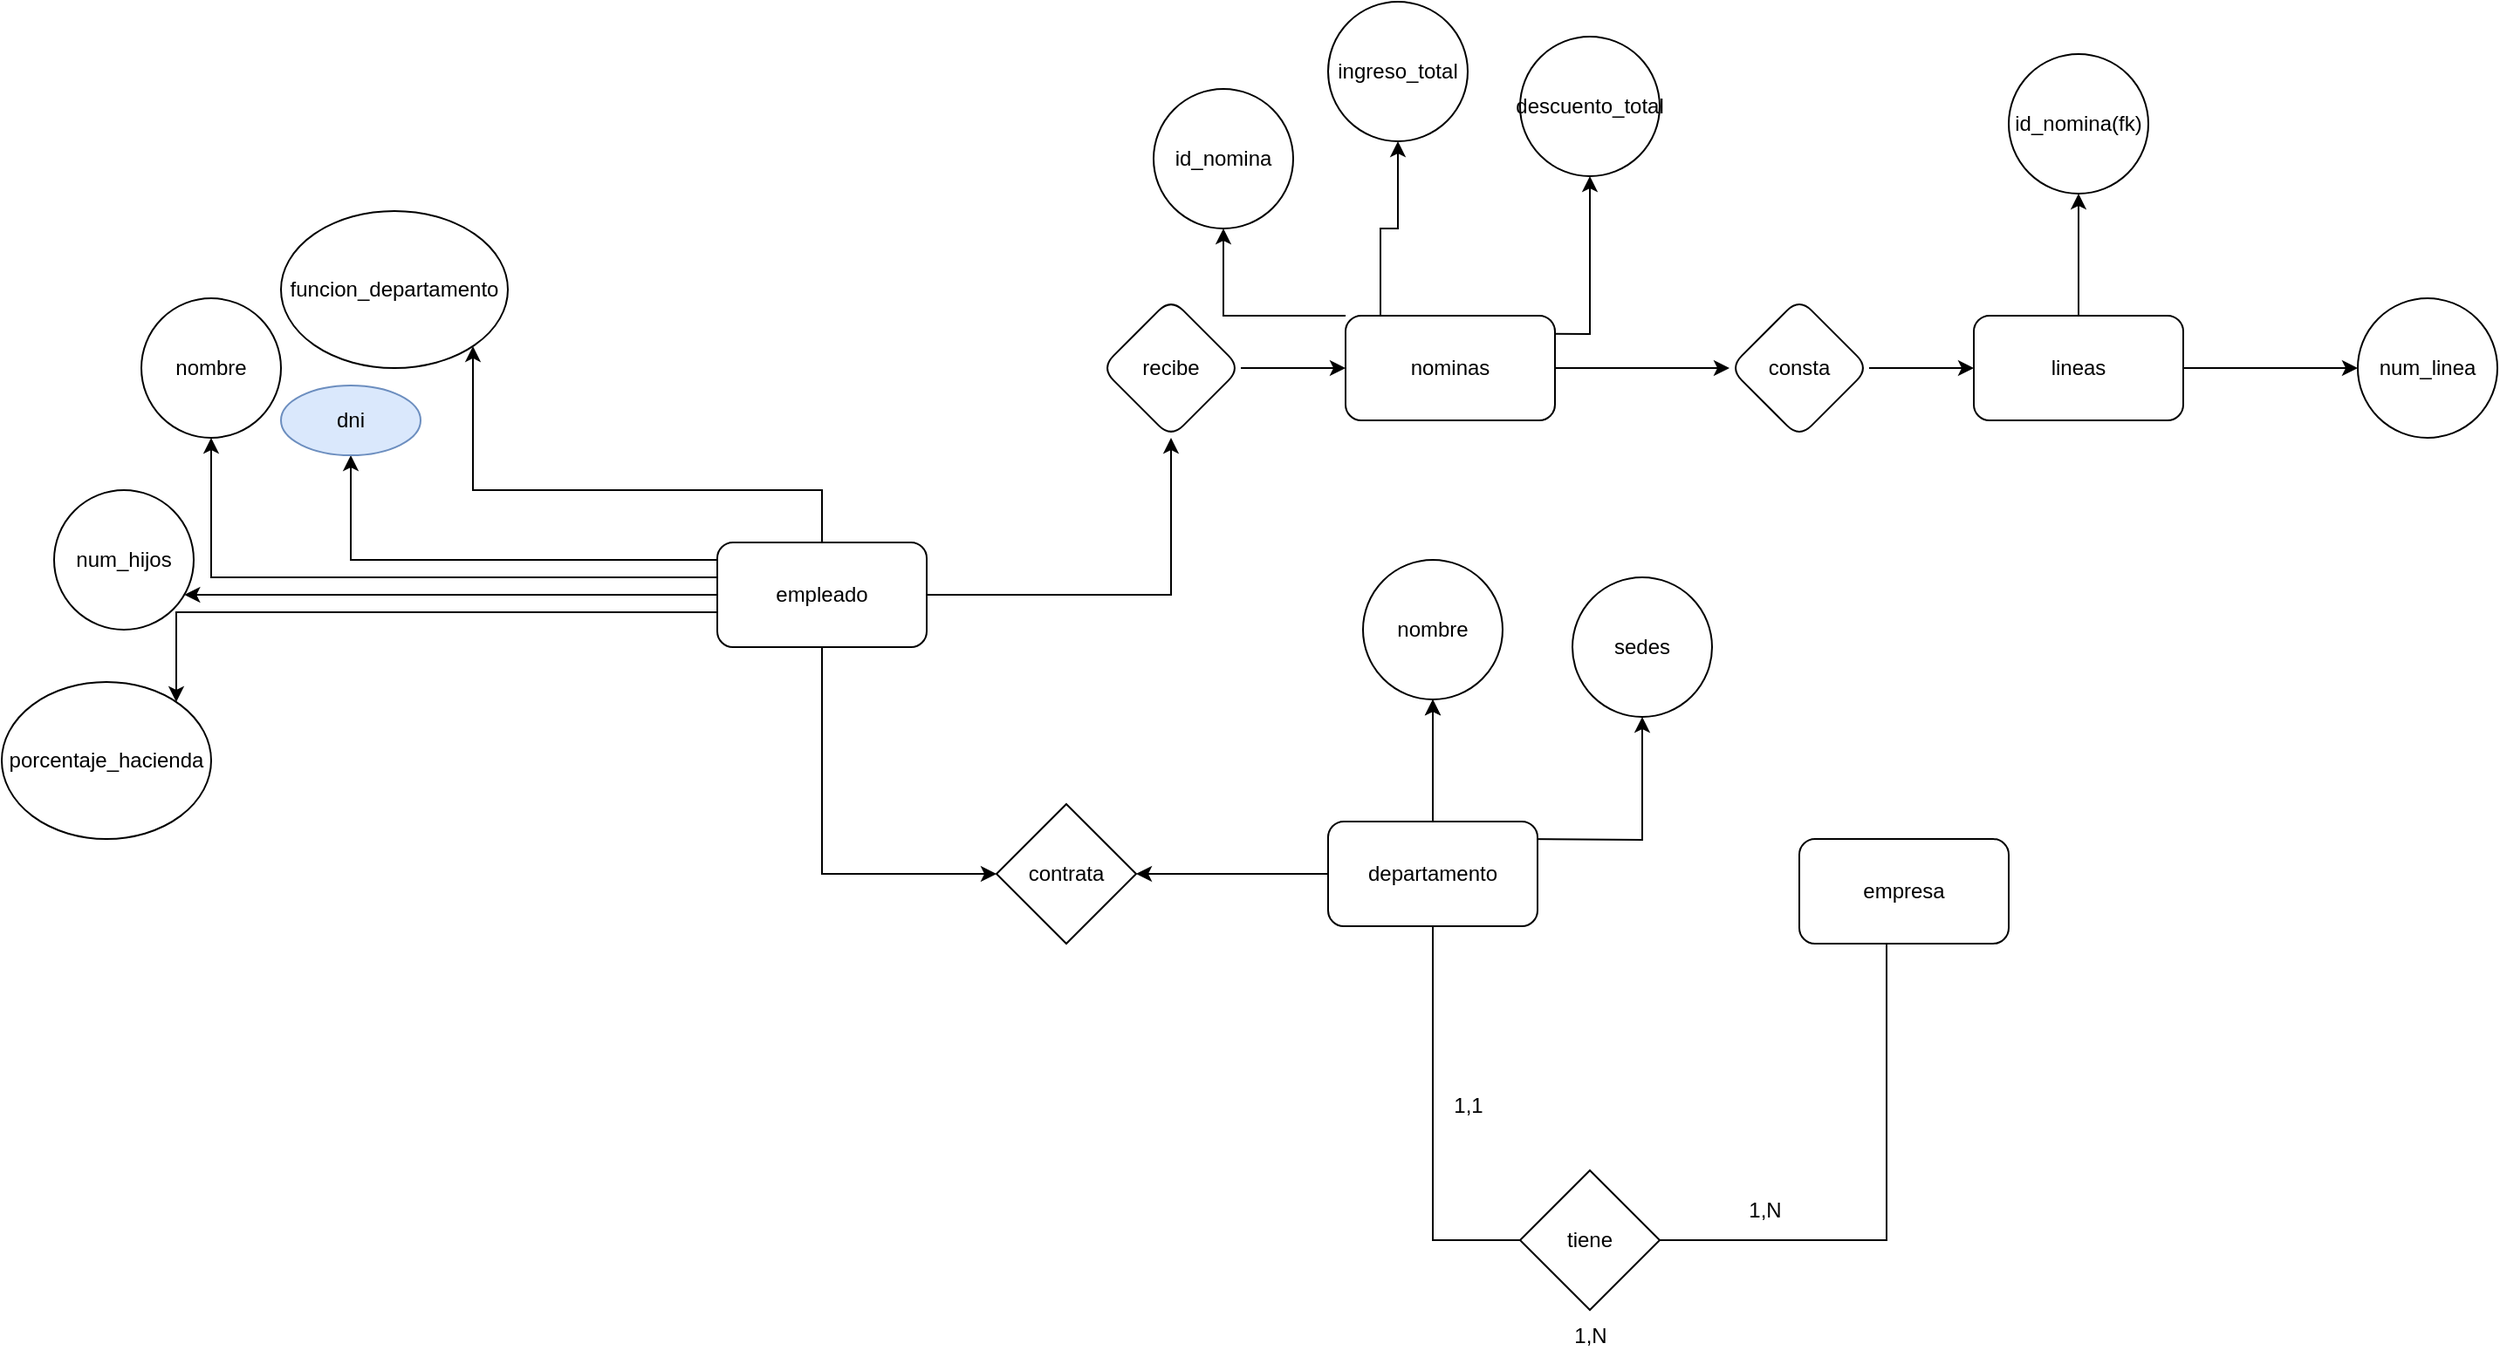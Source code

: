 <mxfile version="21.3.8" type="github" pages="2">
  <diagram name="Page-1" id="5yKnBs_UWPr3UIrcpY0c">
    <mxGraphModel dx="1506" dy="702" grid="1" gridSize="10" guides="1" tooltips="1" connect="1" arrows="1" fold="1" page="1" pageScale="1" pageWidth="850" pageHeight="1100" math="0" shadow="0">
      <root>
        <mxCell id="0" />
        <mxCell id="1" parent="0" />
        <mxCell id="ibODm66RZq7T-A_ePRjN-16" style="edgeStyle=orthogonalEdgeStyle;rounded=0;orthogonalLoop=1;jettySize=auto;html=1;entryX=0;entryY=0.5;entryDx=0;entryDy=0;" edge="1" parent="1" source="ibODm66RZq7T-A_ePRjN-4" target="ibODm66RZq7T-A_ePRjN-14">
          <mxGeometry relative="1" as="geometry">
            <Array as="points">
              <mxPoint x="440" y="500" />
            </Array>
          </mxGeometry>
        </mxCell>
        <mxCell id="ibODm66RZq7T-A_ePRjN-18" value="" style="edgeStyle=orthogonalEdgeStyle;rounded=0;orthogonalLoop=1;jettySize=auto;html=1;" edge="1" parent="1" source="ibODm66RZq7T-A_ePRjN-4" target="ibODm66RZq7T-A_ePRjN-17">
          <mxGeometry relative="1" as="geometry" />
        </mxCell>
        <mxCell id="ibODm66RZq7T-A_ePRjN-22" value="" style="edgeStyle=orthogonalEdgeStyle;rounded=0;orthogonalLoop=1;jettySize=auto;html=1;" edge="1" parent="1" source="ibODm66RZq7T-A_ePRjN-4" target="ibODm66RZq7T-A_ePRjN-21">
          <mxGeometry relative="1" as="geometry">
            <Array as="points">
              <mxPoint x="170" y="320" />
            </Array>
          </mxGeometry>
        </mxCell>
        <mxCell id="ibODm66RZq7T-A_ePRjN-24" value="" style="edgeStyle=orthogonalEdgeStyle;rounded=0;orthogonalLoop=1;jettySize=auto;html=1;" edge="1" parent="1" source="ibODm66RZq7T-A_ePRjN-4" target="ibODm66RZq7T-A_ePRjN-23">
          <mxGeometry relative="1" as="geometry">
            <Array as="points">
              <mxPoint x="90" y="330" />
            </Array>
          </mxGeometry>
        </mxCell>
        <mxCell id="ibODm66RZq7T-A_ePRjN-26" value="" style="edgeStyle=orthogonalEdgeStyle;rounded=0;orthogonalLoop=1;jettySize=auto;html=1;" edge="1" parent="1" source="ibODm66RZq7T-A_ePRjN-4" target="ibODm66RZq7T-A_ePRjN-25">
          <mxGeometry relative="1" as="geometry">
            <Array as="points">
              <mxPoint x="230" y="340" />
              <mxPoint x="230" y="340" />
            </Array>
          </mxGeometry>
        </mxCell>
        <mxCell id="ibODm66RZq7T-A_ePRjN-28" value="" style="edgeStyle=orthogonalEdgeStyle;rounded=0;orthogonalLoop=1;jettySize=auto;html=1;" edge="1" parent="1" source="ibODm66RZq7T-A_ePRjN-4" target="ibODm66RZq7T-A_ePRjN-27">
          <mxGeometry relative="1" as="geometry">
            <Array as="points">
              <mxPoint x="70" y="350" />
              <mxPoint x="70" y="420" />
            </Array>
          </mxGeometry>
        </mxCell>
        <mxCell id="ibODm66RZq7T-A_ePRjN-30" value="" style="edgeStyle=orthogonalEdgeStyle;rounded=0;orthogonalLoop=1;jettySize=auto;html=1;" edge="1" parent="1" source="ibODm66RZq7T-A_ePRjN-4" target="ibODm66RZq7T-A_ePRjN-29">
          <mxGeometry relative="1" as="geometry">
            <Array as="points">
              <mxPoint x="440" y="280" />
              <mxPoint x="240" y="280" />
            </Array>
          </mxGeometry>
        </mxCell>
        <mxCell id="ibODm66RZq7T-A_ePRjN-4" value="empleado" style="rounded=1;whiteSpace=wrap;html=1;" vertex="1" parent="1">
          <mxGeometry x="380" y="310" width="120" height="60" as="geometry" />
        </mxCell>
        <mxCell id="ibODm66RZq7T-A_ePRjN-7" style="edgeStyle=orthogonalEdgeStyle;rounded=0;orthogonalLoop=1;jettySize=auto;html=1;entryX=1;entryY=0.5;entryDx=0;entryDy=0;endArrow=none;endFill=0;" edge="1" parent="1" source="ibODm66RZq7T-A_ePRjN-5" target="ibODm66RZq7T-A_ePRjN-6">
          <mxGeometry relative="1" as="geometry">
            <Array as="points">
              <mxPoint x="1050" y="710" />
            </Array>
          </mxGeometry>
        </mxCell>
        <mxCell id="ibODm66RZq7T-A_ePRjN-5" value="empresa" style="rounded=1;whiteSpace=wrap;html=1;" vertex="1" parent="1">
          <mxGeometry x="1000" y="480" width="120" height="60" as="geometry" />
        </mxCell>
        <mxCell id="ibODm66RZq7T-A_ePRjN-9" style="edgeStyle=orthogonalEdgeStyle;rounded=0;orthogonalLoop=1;jettySize=auto;html=1;endArrow=none;endFill=0;" edge="1" parent="1" source="ibODm66RZq7T-A_ePRjN-6" target="ibODm66RZq7T-A_ePRjN-8">
          <mxGeometry relative="1" as="geometry">
            <Array as="points">
              <mxPoint x="790" y="710" />
            </Array>
          </mxGeometry>
        </mxCell>
        <mxCell id="ibODm66RZq7T-A_ePRjN-6" value="tiene" style="rhombus;whiteSpace=wrap;html=1;" vertex="1" parent="1">
          <mxGeometry x="840" y="670" width="80" height="80" as="geometry" />
        </mxCell>
        <mxCell id="ibODm66RZq7T-A_ePRjN-15" style="edgeStyle=orthogonalEdgeStyle;rounded=0;orthogonalLoop=1;jettySize=auto;html=1;" edge="1" parent="1" source="ibODm66RZq7T-A_ePRjN-8" target="ibODm66RZq7T-A_ePRjN-14">
          <mxGeometry relative="1" as="geometry" />
        </mxCell>
        <mxCell id="ibODm66RZq7T-A_ePRjN-32" value="" style="edgeStyle=orthogonalEdgeStyle;rounded=0;orthogonalLoop=1;jettySize=auto;html=1;" edge="1" parent="1" source="ibODm66RZq7T-A_ePRjN-8" target="ibODm66RZq7T-A_ePRjN-31">
          <mxGeometry relative="1" as="geometry" />
        </mxCell>
        <mxCell id="ibODm66RZq7T-A_ePRjN-33" value="" style="edgeStyle=orthogonalEdgeStyle;rounded=0;orthogonalLoop=1;jettySize=auto;html=1;" edge="1" parent="1" source="ibODm66RZq7T-A_ePRjN-8" target="ibODm66RZq7T-A_ePRjN-31">
          <mxGeometry relative="1" as="geometry" />
        </mxCell>
        <mxCell id="ibODm66RZq7T-A_ePRjN-35" value="" style="edgeStyle=orthogonalEdgeStyle;rounded=0;orthogonalLoop=1;jettySize=auto;html=1;" edge="1" parent="1" target="ibODm66RZq7T-A_ePRjN-34">
          <mxGeometry relative="1" as="geometry">
            <mxPoint x="840" y="480" as="sourcePoint" />
          </mxGeometry>
        </mxCell>
        <mxCell id="ibODm66RZq7T-A_ePRjN-8" value="departamento" style="rounded=1;whiteSpace=wrap;html=1;" vertex="1" parent="1">
          <mxGeometry x="730" y="470" width="120" height="60" as="geometry" />
        </mxCell>
        <mxCell id="ibODm66RZq7T-A_ePRjN-10" value="1,1" style="text;html=1;align=center;verticalAlign=middle;resizable=0;points=[];autosize=1;strokeColor=none;fillColor=none;" vertex="1" parent="1">
          <mxGeometry x="790" y="618" width="40" height="30" as="geometry" />
        </mxCell>
        <mxCell id="ibODm66RZq7T-A_ePRjN-11" value="1,N" style="text;html=1;align=center;verticalAlign=middle;resizable=0;points=[];autosize=1;strokeColor=none;fillColor=none;" vertex="1" parent="1">
          <mxGeometry x="960" y="678" width="40" height="30" as="geometry" />
        </mxCell>
        <mxCell id="ibODm66RZq7T-A_ePRjN-12" value="1,N" style="text;html=1;align=center;verticalAlign=middle;resizable=0;points=[];autosize=1;strokeColor=none;fillColor=none;" vertex="1" parent="1">
          <mxGeometry x="860" y="750" width="40" height="30" as="geometry" />
        </mxCell>
        <mxCell id="ibODm66RZq7T-A_ePRjN-14" value="contrata" style="rhombus;whiteSpace=wrap;html=1;" vertex="1" parent="1">
          <mxGeometry x="540" y="460" width="80" height="80" as="geometry" />
        </mxCell>
        <mxCell id="ibODm66RZq7T-A_ePRjN-20" value="" style="edgeStyle=orthogonalEdgeStyle;rounded=0;orthogonalLoop=1;jettySize=auto;html=1;" edge="1" parent="1" source="ibODm66RZq7T-A_ePRjN-17" target="ibODm66RZq7T-A_ePRjN-19">
          <mxGeometry relative="1" as="geometry" />
        </mxCell>
        <mxCell id="ibODm66RZq7T-A_ePRjN-17" value="recibe" style="rhombus;whiteSpace=wrap;html=1;rounded=1;" vertex="1" parent="1">
          <mxGeometry x="600" y="170" width="80" height="80" as="geometry" />
        </mxCell>
        <mxCell id="ibODm66RZq7T-A_ePRjN-38" value="" style="edgeStyle=orthogonalEdgeStyle;rounded=0;orthogonalLoop=1;jettySize=auto;html=1;" edge="1" parent="1" source="ibODm66RZq7T-A_ePRjN-19" target="ibODm66RZq7T-A_ePRjN-37">
          <mxGeometry relative="1" as="geometry">
            <Array as="points">
              <mxPoint x="760" y="130" />
              <mxPoint x="770" y="130" />
            </Array>
          </mxGeometry>
        </mxCell>
        <mxCell id="ibODm66RZq7T-A_ePRjN-42" value="" style="edgeStyle=orthogonalEdgeStyle;rounded=0;orthogonalLoop=1;jettySize=auto;html=1;" edge="1" parent="1" target="ibODm66RZq7T-A_ePRjN-41">
          <mxGeometry relative="1" as="geometry">
            <mxPoint x="800" y="190" as="sourcePoint" />
          </mxGeometry>
        </mxCell>
        <mxCell id="ibODm66RZq7T-A_ePRjN-44" value="" style="edgeStyle=orthogonalEdgeStyle;rounded=0;orthogonalLoop=1;jettySize=auto;html=1;" edge="1" parent="1" source="ibODm66RZq7T-A_ePRjN-19" target="ibODm66RZq7T-A_ePRjN-43">
          <mxGeometry relative="1" as="geometry" />
        </mxCell>
        <mxCell id="ibODm66RZq7T-A_ePRjN-53" value="" style="edgeStyle=orthogonalEdgeStyle;rounded=0;orthogonalLoop=1;jettySize=auto;html=1;" edge="1" parent="1" source="ibODm66RZq7T-A_ePRjN-19" target="ibODm66RZq7T-A_ePRjN-52">
          <mxGeometry relative="1" as="geometry">
            <Array as="points">
              <mxPoint x="670" y="180" />
            </Array>
          </mxGeometry>
        </mxCell>
        <mxCell id="ibODm66RZq7T-A_ePRjN-19" value="nominas" style="whiteSpace=wrap;html=1;rounded=1;" vertex="1" parent="1">
          <mxGeometry x="740" y="180" width="120" height="60" as="geometry" />
        </mxCell>
        <mxCell id="ibODm66RZq7T-A_ePRjN-21" value="dni" style="ellipse;whiteSpace=wrap;html=1;rounded=1;fillColor=#dae8fc;strokeColor=#6c8ebf;" vertex="1" parent="1">
          <mxGeometry x="130" y="220" width="80" height="40" as="geometry" />
        </mxCell>
        <mxCell id="ibODm66RZq7T-A_ePRjN-23" value="nombre" style="ellipse;whiteSpace=wrap;html=1;rounded=1;" vertex="1" parent="1">
          <mxGeometry x="50" y="170" width="80" height="80" as="geometry" />
        </mxCell>
        <mxCell id="ibODm66RZq7T-A_ePRjN-25" value="num_hijos" style="ellipse;whiteSpace=wrap;html=1;rounded=1;" vertex="1" parent="1">
          <mxGeometry y="280" width="80" height="80" as="geometry" />
        </mxCell>
        <mxCell id="ibODm66RZq7T-A_ePRjN-27" value="porcentaje_hacienda" style="ellipse;whiteSpace=wrap;html=1;rounded=1;" vertex="1" parent="1">
          <mxGeometry x="-30" y="390" width="120" height="90" as="geometry" />
        </mxCell>
        <mxCell id="ibODm66RZq7T-A_ePRjN-29" value="funcion_departamento" style="ellipse;whiteSpace=wrap;html=1;rounded=1;" vertex="1" parent="1">
          <mxGeometry x="130" y="120" width="130" height="90" as="geometry" />
        </mxCell>
        <mxCell id="ibODm66RZq7T-A_ePRjN-31" value="nombre" style="ellipse;whiteSpace=wrap;html=1;rounded=1;" vertex="1" parent="1">
          <mxGeometry x="750" y="320" width="80" height="80" as="geometry" />
        </mxCell>
        <mxCell id="ibODm66RZq7T-A_ePRjN-34" value="sedes" style="ellipse;whiteSpace=wrap;html=1;rounded=1;" vertex="1" parent="1">
          <mxGeometry x="870" y="330" width="80" height="80" as="geometry" />
        </mxCell>
        <mxCell id="ibODm66RZq7T-A_ePRjN-37" value="ingreso_total" style="ellipse;whiteSpace=wrap;html=1;rounded=1;" vertex="1" parent="1">
          <mxGeometry x="730" width="80" height="80" as="geometry" />
        </mxCell>
        <mxCell id="ibODm66RZq7T-A_ePRjN-41" value="descuento_total" style="ellipse;whiteSpace=wrap;html=1;rounded=1;" vertex="1" parent="1">
          <mxGeometry x="840" y="20" width="80" height="80" as="geometry" />
        </mxCell>
        <mxCell id="ibODm66RZq7T-A_ePRjN-48" value="" style="edgeStyle=orthogonalEdgeStyle;rounded=0;orthogonalLoop=1;jettySize=auto;html=1;" edge="1" parent="1" source="ibODm66RZq7T-A_ePRjN-43" target="ibODm66RZq7T-A_ePRjN-47">
          <mxGeometry relative="1" as="geometry" />
        </mxCell>
        <mxCell id="ibODm66RZq7T-A_ePRjN-43" value="consta" style="rhombus;whiteSpace=wrap;html=1;rounded=1;" vertex="1" parent="1">
          <mxGeometry x="960" y="170" width="80" height="80" as="geometry" />
        </mxCell>
        <mxCell id="ibODm66RZq7T-A_ePRjN-50" value="" style="edgeStyle=orthogonalEdgeStyle;rounded=0;orthogonalLoop=1;jettySize=auto;html=1;" edge="1" parent="1" source="ibODm66RZq7T-A_ePRjN-47" target="ibODm66RZq7T-A_ePRjN-49">
          <mxGeometry relative="1" as="geometry" />
        </mxCell>
        <mxCell id="ibODm66RZq7T-A_ePRjN-55" value="" style="edgeStyle=orthogonalEdgeStyle;rounded=0;orthogonalLoop=1;jettySize=auto;html=1;" edge="1" parent="1" source="ibODm66RZq7T-A_ePRjN-47" target="ibODm66RZq7T-A_ePRjN-54">
          <mxGeometry relative="1" as="geometry" />
        </mxCell>
        <mxCell id="ibODm66RZq7T-A_ePRjN-47" value="lineas" style="whiteSpace=wrap;html=1;rounded=1;" vertex="1" parent="1">
          <mxGeometry x="1100" y="180" width="120" height="60" as="geometry" />
        </mxCell>
        <mxCell id="ibODm66RZq7T-A_ePRjN-49" value="id_nomina(fk)" style="ellipse;whiteSpace=wrap;html=1;rounded=1;" vertex="1" parent="1">
          <mxGeometry x="1120" y="30" width="80" height="80" as="geometry" />
        </mxCell>
        <mxCell id="ibODm66RZq7T-A_ePRjN-52" value="id_nomina" style="ellipse;whiteSpace=wrap;html=1;rounded=1;" vertex="1" parent="1">
          <mxGeometry x="630" y="50" width="80" height="80" as="geometry" />
        </mxCell>
        <mxCell id="ibODm66RZq7T-A_ePRjN-54" value="num_linea" style="ellipse;whiteSpace=wrap;html=1;rounded=1;" vertex="1" parent="1">
          <mxGeometry x="1320" y="170" width="80" height="80" as="geometry" />
        </mxCell>
      </root>
    </mxGraphModel>
  </diagram>
  <diagram id="l20FpIXa7iuEj96FeAmq" name="Page-2">
    <mxGraphModel dx="2430" dy="1802" grid="1" gridSize="10" guides="1" tooltips="1" connect="1" arrows="1" fold="1" page="1" pageScale="1" pageWidth="850" pageHeight="1100" math="0" shadow="0">
      <root>
        <mxCell id="0" />
        <mxCell id="1" parent="0" />
        <mxCell id="pWhjB_aO-IuiArKzsHEo-4" value="" style="edgeStyle=orthogonalEdgeStyle;rounded=0;orthogonalLoop=1;jettySize=auto;html=1;endArrow=none;endFill=0;startArrow=classic;startFill=1;" edge="1" parent="1" source="pWhjB_aO-IuiArKzsHEo-2" target="pWhjB_aO-IuiArKzsHEo-3">
          <mxGeometry relative="1" as="geometry" />
        </mxCell>
        <mxCell id="pWhjB_aO-IuiArKzsHEo-8" value="" style="edgeStyle=orthogonalEdgeStyle;rounded=0;orthogonalLoop=1;jettySize=auto;html=1;" edge="1" parent="1" source="pWhjB_aO-IuiArKzsHEo-2" target="pWhjB_aO-IuiArKzsHEo-7">
          <mxGeometry relative="1" as="geometry" />
        </mxCell>
        <mxCell id="pWhjB_aO-IuiArKzsHEo-24" value="" style="edgeStyle=orthogonalEdgeStyle;rounded=0;orthogonalLoop=1;jettySize=auto;html=1;" edge="1" parent="1" source="pWhjB_aO-IuiArKzsHEo-2" target="pWhjB_aO-IuiArKzsHEo-23">
          <mxGeometry relative="1" as="geometry">
            <Array as="points">
              <mxPoint x="270" y="730" />
            </Array>
          </mxGeometry>
        </mxCell>
        <mxCell id="pWhjB_aO-IuiArKzsHEo-26" value="" style="edgeStyle=orthogonalEdgeStyle;rounded=0;orthogonalLoop=1;jettySize=auto;html=1;" edge="1" parent="1" source="pWhjB_aO-IuiArKzsHEo-2" target="pWhjB_aO-IuiArKzsHEo-25">
          <mxGeometry relative="1" as="geometry">
            <Array as="points">
              <mxPoint x="280" y="490" />
              <mxPoint x="280" y="490" />
            </Array>
          </mxGeometry>
        </mxCell>
        <mxCell id="pWhjB_aO-IuiArKzsHEo-52" value="" style="edgeStyle=orthogonalEdgeStyle;rounded=0;orthogonalLoop=1;jettySize=auto;html=1;" edge="1" parent="1" source="pWhjB_aO-IuiArKzsHEo-2" target="pWhjB_aO-IuiArKzsHEo-51">
          <mxGeometry relative="1" as="geometry">
            <Array as="points">
              <mxPoint x="290" y="520" />
              <mxPoint x="290" y="520" />
            </Array>
          </mxGeometry>
        </mxCell>
        <mxCell id="pWhjB_aO-IuiArKzsHEo-54" value="" style="edgeStyle=orthogonalEdgeStyle;rounded=0;orthogonalLoop=1;jettySize=auto;html=1;" edge="1" parent="1" source="pWhjB_aO-IuiArKzsHEo-2" target="pWhjB_aO-IuiArKzsHEo-53">
          <mxGeometry relative="1" as="geometry">
            <Array as="points">
              <mxPoint x="300" y="840" />
              <mxPoint x="300" y="840" />
            </Array>
          </mxGeometry>
        </mxCell>
        <mxCell id="pWhjB_aO-IuiArKzsHEo-56" value="" style="edgeStyle=orthogonalEdgeStyle;rounded=0;orthogonalLoop=1;jettySize=auto;html=1;" edge="1" parent="1" source="pWhjB_aO-IuiArKzsHEo-2" target="pWhjB_aO-IuiArKzsHEo-55">
          <mxGeometry relative="1" as="geometry">
            <Array as="points">
              <mxPoint x="310" y="1040" />
              <mxPoint x="100" y="1040" />
            </Array>
          </mxGeometry>
        </mxCell>
        <mxCell id="pWhjB_aO-IuiArKzsHEo-60" value="" style="edgeStyle=orthogonalEdgeStyle;rounded=0;orthogonalLoop=1;jettySize=auto;html=1;" edge="1" parent="1" source="pWhjB_aO-IuiArKzsHEo-2" target="pWhjB_aO-IuiArKzsHEo-59">
          <mxGeometry relative="1" as="geometry" />
        </mxCell>
        <mxCell id="pWhjB_aO-IuiArKzsHEo-2" value="Empleado" style="rounded=1;whiteSpace=wrap;html=1;" vertex="1" parent="1">
          <mxGeometry x="260" y="330" width="120" height="60" as="geometry" />
        </mxCell>
        <mxCell id="pWhjB_aO-IuiArKzsHEo-6" value="" style="edgeStyle=orthogonalEdgeStyle;rounded=0;orthogonalLoop=1;jettySize=auto;html=1;" edge="1" parent="1" source="pWhjB_aO-IuiArKzsHEo-3" target="pWhjB_aO-IuiArKzsHEo-5">
          <mxGeometry relative="1" as="geometry" />
        </mxCell>
        <mxCell id="pWhjB_aO-IuiArKzsHEo-3" value="contrata" style="rhombus;whiteSpace=wrap;html=1;rounded=1;" vertex="1" parent="1">
          <mxGeometry x="80" y="320" width="80" height="80" as="geometry" />
        </mxCell>
        <mxCell id="pWhjB_aO-IuiArKzsHEo-70" value="" style="edgeStyle=orthogonalEdgeStyle;rounded=0;orthogonalLoop=1;jettySize=auto;html=1;" edge="1" parent="1" source="pWhjB_aO-IuiArKzsHEo-5" target="pWhjB_aO-IuiArKzsHEo-69">
          <mxGeometry relative="1" as="geometry">
            <Array as="points">
              <mxPoint x="10" y="180" />
              <mxPoint x="10" y="180" />
            </Array>
          </mxGeometry>
        </mxCell>
        <mxCell id="pWhjB_aO-IuiArKzsHEo-5" value="departamento" style="whiteSpace=wrap;html=1;rounded=1;" vertex="1" parent="1">
          <mxGeometry x="60" y="170" width="120" height="60" as="geometry" />
        </mxCell>
        <mxCell id="pWhjB_aO-IuiArKzsHEo-10" value="" style="edgeStyle=orthogonalEdgeStyle;rounded=0;orthogonalLoop=1;jettySize=auto;html=1;" edge="1" parent="1" source="pWhjB_aO-IuiArKzsHEo-7" target="pWhjB_aO-IuiArKzsHEo-9">
          <mxGeometry relative="1" as="geometry" />
        </mxCell>
        <mxCell id="pWhjB_aO-IuiArKzsHEo-7" value="reciben" style="rhombus;whiteSpace=wrap;html=1;rounded=1;" vertex="1" parent="1">
          <mxGeometry x="480" y="320" width="80" height="80" as="geometry" />
        </mxCell>
        <mxCell id="pWhjB_aO-IuiArKzsHEo-12" value="" style="edgeStyle=orthogonalEdgeStyle;rounded=0;orthogonalLoop=1;jettySize=auto;html=1;" edge="1" parent="1" source="pWhjB_aO-IuiArKzsHEo-9" target="pWhjB_aO-IuiArKzsHEo-11">
          <mxGeometry relative="1" as="geometry" />
        </mxCell>
        <mxCell id="pWhjB_aO-IuiArKzsHEo-33" value="" style="edgeStyle=orthogonalEdgeStyle;rounded=0;orthogonalLoop=1;jettySize=auto;html=1;" edge="1" parent="1" source="pWhjB_aO-IuiArKzsHEo-9" target="pWhjB_aO-IuiArKzsHEo-32">
          <mxGeometry relative="1" as="geometry">
            <Array as="points">
              <mxPoint x="1005" y="180" />
            </Array>
          </mxGeometry>
        </mxCell>
        <mxCell id="pWhjB_aO-IuiArKzsHEo-35" value="" style="edgeStyle=orthogonalEdgeStyle;rounded=0;orthogonalLoop=1;jettySize=auto;html=1;" edge="1" parent="1" source="pWhjB_aO-IuiArKzsHEo-9" target="pWhjB_aO-IuiArKzsHEo-34">
          <mxGeometry relative="1" as="geometry">
            <Array as="points">
              <mxPoint x="815" y="190" />
              <mxPoint x="815" y="185" />
            </Array>
          </mxGeometry>
        </mxCell>
        <mxCell id="pWhjB_aO-IuiArKzsHEo-37" value="" style="edgeStyle=orthogonalEdgeStyle;rounded=0;orthogonalLoop=1;jettySize=auto;html=1;" edge="1" parent="1" source="pWhjB_aO-IuiArKzsHEo-9" target="pWhjB_aO-IuiArKzsHEo-36">
          <mxGeometry relative="1" as="geometry">
            <Array as="points">
              <mxPoint x="920" y="200" />
              <mxPoint x="920" y="190" />
              <mxPoint x="1375" y="190" />
            </Array>
          </mxGeometry>
        </mxCell>
        <mxCell id="pWhjB_aO-IuiArKzsHEo-39" value="" style="edgeStyle=orthogonalEdgeStyle;rounded=0;orthogonalLoop=1;jettySize=auto;html=1;" edge="1" parent="1" source="pWhjB_aO-IuiArKzsHEo-9" target="pWhjB_aO-IuiArKzsHEo-38">
          <mxGeometry relative="1" as="geometry">
            <Array as="points">
              <mxPoint x="1130" y="210" />
              <mxPoint x="1130" y="200" />
            </Array>
          </mxGeometry>
        </mxCell>
        <mxCell id="pWhjB_aO-IuiArKzsHEo-42" value="" style="edgeStyle=orthogonalEdgeStyle;rounded=0;orthogonalLoop=1;jettySize=auto;html=1;" edge="1" parent="1" source="pWhjB_aO-IuiArKzsHEo-9" target="pWhjB_aO-IuiArKzsHEo-41">
          <mxGeometry relative="1" as="geometry">
            <Array as="points">
              <mxPoint x="1350" y="220" />
              <mxPoint x="1350" y="250" />
            </Array>
          </mxGeometry>
        </mxCell>
        <mxCell id="pWhjB_aO-IuiArKzsHEo-44" value="" style="edgeStyle=orthogonalEdgeStyle;rounded=0;orthogonalLoop=1;jettySize=auto;html=1;" edge="1" parent="1" source="pWhjB_aO-IuiArKzsHEo-9" target="pWhjB_aO-IuiArKzsHEo-43">
          <mxGeometry relative="1" as="geometry">
            <Array as="points">
              <mxPoint x="580" y="240" />
              <mxPoint x="990" y="240" />
            </Array>
          </mxGeometry>
        </mxCell>
        <mxCell id="pWhjB_aO-IuiArKzsHEo-9" value="nominas" style="whiteSpace=wrap;html=1;rounded=1;" vertex="1" parent="1">
          <mxGeometry x="460" y="170" width="120" height="60" as="geometry" />
        </mxCell>
        <mxCell id="pWhjB_aO-IuiArKzsHEo-14" value="" style="edgeStyle=orthogonalEdgeStyle;rounded=0;orthogonalLoop=1;jettySize=auto;html=1;" edge="1" parent="1" source="pWhjB_aO-IuiArKzsHEo-11" target="pWhjB_aO-IuiArKzsHEo-13">
          <mxGeometry relative="1" as="geometry" />
        </mxCell>
        <mxCell id="pWhjB_aO-IuiArKzsHEo-11" value="contienen" style="rhombus;whiteSpace=wrap;html=1;rounded=1;" vertex="1" parent="1">
          <mxGeometry x="480" y="20" width="80" height="80" as="geometry" />
        </mxCell>
        <mxCell id="pWhjB_aO-IuiArKzsHEo-16" value="" style="edgeStyle=orthogonalEdgeStyle;rounded=0;orthogonalLoop=1;jettySize=auto;html=1;endArrow=none;endFill=0;" edge="1" parent="1" source="pWhjB_aO-IuiArKzsHEo-13" target="pWhjB_aO-IuiArKzsHEo-15">
          <mxGeometry relative="1" as="geometry" />
        </mxCell>
        <mxCell id="pWhjB_aO-IuiArKzsHEo-13" value="lineas" style="whiteSpace=wrap;html=1;rounded=1;" vertex="1" parent="1">
          <mxGeometry x="300" y="30" width="120" height="60" as="geometry" />
        </mxCell>
        <mxCell id="pWhjB_aO-IuiArKzsHEo-18" value="" style="edgeStyle=orthogonalEdgeStyle;rounded=0;orthogonalLoop=1;jettySize=auto;html=1;" edge="1" parent="1" source="pWhjB_aO-IuiArKzsHEo-15" target="pWhjB_aO-IuiArKzsHEo-17">
          <mxGeometry relative="1" as="geometry" />
        </mxCell>
        <mxCell id="pWhjB_aO-IuiArKzsHEo-15" value="tratan" style="rhombus;whiteSpace=wrap;html=1;rounded=1;" vertex="1" parent="1">
          <mxGeometry x="120" y="20" width="80" height="80" as="geometry" />
        </mxCell>
        <mxCell id="pWhjB_aO-IuiArKzsHEo-17" value="concepto retributivo" style="whiteSpace=wrap;html=1;rounded=1;" vertex="1" parent="1">
          <mxGeometry x="-60" y="30" width="120" height="60" as="geometry" />
        </mxCell>
        <mxCell id="pWhjB_aO-IuiArKzsHEo-19" value="1:N" style="text;html=1;align=center;verticalAlign=middle;resizable=0;points=[];autosize=1;strokeColor=none;fillColor=none;" vertex="1" parent="1">
          <mxGeometry x="140" y="-12" width="40" height="30" as="geometry" />
        </mxCell>
        <mxCell id="pWhjB_aO-IuiArKzsHEo-20" value="N:N" style="text;html=1;align=center;verticalAlign=middle;resizable=0;points=[];autosize=1;strokeColor=none;fillColor=none;" vertex="1" parent="1">
          <mxGeometry x="90" y="400" width="40" height="30" as="geometry" />
        </mxCell>
        <mxCell id="pWhjB_aO-IuiArKzsHEo-21" value="1:n" style="text;html=1;align=center;verticalAlign=middle;resizable=0;points=[];autosize=1;strokeColor=none;fillColor=none;" vertex="1" parent="1">
          <mxGeometry x="550" y="378" width="40" height="30" as="geometry" />
        </mxCell>
        <mxCell id="pWhjB_aO-IuiArKzsHEo-22" value="1:N" style="text;html=1;align=center;verticalAlign=middle;resizable=0;points=[];autosize=1;strokeColor=none;fillColor=none;" vertex="1" parent="1">
          <mxGeometry x="550" y="18" width="40" height="30" as="geometry" />
        </mxCell>
        <mxCell id="pWhjB_aO-IuiArKzsHEo-23" value="id_empleo" style="ellipse;whiteSpace=wrap;html=1;rounded=1;" vertex="1" parent="1">
          <mxGeometry x="100" y="690" width="80" height="80" as="geometry" />
        </mxCell>
        <mxCell id="pWhjB_aO-IuiArKzsHEo-25" value="dni(pk)" style="ellipse;whiteSpace=wrap;html=1;rounded=1;rotation=0;" vertex="1" parent="1">
          <mxGeometry x="120" y="780" width="80" height="80" as="geometry" />
        </mxCell>
        <mxCell id="pWhjB_aO-IuiArKzsHEo-28" value="Empleado: id_empleo,dni(unico),nombre,num_hijos,porcentaje_hacienda,datos cuenta bancaria(banco,sucursal,numero de cuenta), foreign key de los departamentos para los que trabaja (1 a n).¿foreign key funcion?  Departamento: funcion departamento(text),sede(multivaluado,puede ser mas de una),nombre nominas:ingreso_total y descuento_total,id_empleado(foreign key),ejercicio fiscal(text,es una fecha),numero del mes,numero de orden. Lineas:id_nomina(fk),numero de linea(pk?),ingreso/descuento(boolean),porcentaje de descuento,base_aplicable.  concepto retributivo:lineas(fk 1 a n lineas pueden hablar del mismo concepto retributivo),codigo,descripcion" style="text;whiteSpace=wrap;html=1;" vertex="1" parent="1">
          <mxGeometry x="-540" y="500" width="560" height="140" as="geometry" />
        </mxCell>
        <mxCell id="pWhjB_aO-IuiArKzsHEo-32" value="ingreso_total " style="ellipse;whiteSpace=wrap;html=1;rounded=1;" vertex="1" parent="1">
          <mxGeometry x="930" y="80" width="150" height="50" as="geometry" />
        </mxCell>
        <mxCell id="pWhjB_aO-IuiArKzsHEo-34" value="&amp;nbsp;descuento_total" style="ellipse;whiteSpace=wrap;html=1;rounded=1;" vertex="1" parent="1">
          <mxGeometry x="1030" width="200" height="50" as="geometry" />
        </mxCell>
        <mxCell id="pWhjB_aO-IuiArKzsHEo-36" value="id_empleado(foreign key)" style="ellipse;whiteSpace=wrap;html=1;rounded=1;" vertex="1" parent="1">
          <mxGeometry x="1140" y="-90" width="230" height="80" as="geometry" />
        </mxCell>
        <mxCell id="pWhjB_aO-IuiArKzsHEo-38" value="ejercicio fiscal(text,es una fecha)," style="ellipse;whiteSpace=wrap;html=1;rounded=1;" vertex="1" parent="1">
          <mxGeometry x="1430" y="160" width="80" height="80" as="geometry" />
        </mxCell>
        <mxCell id="pWhjB_aO-IuiArKzsHEo-41" value="numero del mes," style="ellipse;whiteSpace=wrap;html=1;rounded=1;" vertex="1" parent="1">
          <mxGeometry x="1570" y="210" width="80" height="80" as="geometry" />
        </mxCell>
        <mxCell id="pWhjB_aO-IuiArKzsHEo-43" value="numero de orden" style="ellipse;whiteSpace=wrap;html=1;rounded=1;" vertex="1" parent="1">
          <mxGeometry x="950" y="330" width="80" height="80" as="geometry" />
        </mxCell>
        <mxCell id="pWhjB_aO-IuiArKzsHEo-51" value="&lt;p id=&quot;docs-internal-guid-94b6ca08-7fff-f42d-6746-cf38280af612&quot; style=&quot;line-height:1.38;margin-top:12pt;margin-bottom:12pt;&quot; dir=&quot;ltr&quot;&gt;nombre&lt;/p&gt;" style="ellipse;whiteSpace=wrap;html=1;rounded=1;" vertex="1" parent="1">
          <mxGeometry x="90" y="860" width="80" height="80" as="geometry" />
        </mxCell>
        <mxCell id="pWhjB_aO-IuiArKzsHEo-53" value=",num_hijos," style="ellipse;whiteSpace=wrap;html=1;rounded=1;" vertex="1" parent="1">
          <mxGeometry x="60" y="950" width="80" height="80" as="geometry" />
        </mxCell>
        <mxCell id="pWhjB_aO-IuiArKzsHEo-55" value="porcentaje_hacienda" style="ellipse;whiteSpace=wrap;html=1;rounded=1;" vertex="1" parent="1">
          <mxGeometry x="-50" y="1000" width="130" height="80" as="geometry" />
        </mxCell>
        <mxCell id="pWhjB_aO-IuiArKzsHEo-62" value="" style="edgeStyle=orthogonalEdgeStyle;rounded=0;orthogonalLoop=1;jettySize=auto;html=1;" edge="1" parent="1" source="pWhjB_aO-IuiArKzsHEo-59" target="pWhjB_aO-IuiArKzsHEo-61">
          <mxGeometry relative="1" as="geometry" />
        </mxCell>
        <mxCell id="pWhjB_aO-IuiArKzsHEo-59" value="tiene " style="rhombus;whiteSpace=wrap;html=1;rounded=1;" vertex="1" parent="1">
          <mxGeometry x="280" y="1160" width="80" height="80" as="geometry" />
        </mxCell>
        <mxCell id="pWhjB_aO-IuiArKzsHEo-64" value="" style="edgeStyle=orthogonalEdgeStyle;rounded=0;orthogonalLoop=1;jettySize=auto;html=1;" edge="1" parent="1" source="pWhjB_aO-IuiArKzsHEo-61" target="pWhjB_aO-IuiArKzsHEo-63">
          <mxGeometry relative="1" as="geometry" />
        </mxCell>
        <mxCell id="pWhjB_aO-IuiArKzsHEo-66" value="" style="edgeStyle=orthogonalEdgeStyle;rounded=0;orthogonalLoop=1;jettySize=auto;html=1;" edge="1" parent="1" source="pWhjB_aO-IuiArKzsHEo-61" target="pWhjB_aO-IuiArKzsHEo-65">
          <mxGeometry relative="1" as="geometry" />
        </mxCell>
        <mxCell id="pWhjB_aO-IuiArKzsHEo-68" value="" style="edgeStyle=orthogonalEdgeStyle;rounded=0;orthogonalLoop=1;jettySize=auto;html=1;" edge="1" parent="1" source="pWhjB_aO-IuiArKzsHEo-61" target="pWhjB_aO-IuiArKzsHEo-67">
          <mxGeometry relative="1" as="geometry" />
        </mxCell>
        <mxCell id="pWhjB_aO-IuiArKzsHEo-61" value="cuenta bancaria" style="rounded=1;whiteSpace=wrap;html=1;" vertex="1" parent="1">
          <mxGeometry x="280" y="1320" width="80" height="80" as="geometry" />
        </mxCell>
        <mxCell id="pWhjB_aO-IuiArKzsHEo-63" value="numero de cuenta" style="ellipse;whiteSpace=wrap;html=1;rounded=1;" vertex="1" parent="1">
          <mxGeometry x="440" y="1320" width="80" height="80" as="geometry" />
        </mxCell>
        <mxCell id="pWhjB_aO-IuiArKzsHEo-65" value="banco " style="ellipse;whiteSpace=wrap;html=1;rounded=1;" vertex="1" parent="1">
          <mxGeometry x="120" y="1320" width="80" height="80" as="geometry" />
        </mxCell>
        <mxCell id="pWhjB_aO-IuiArKzsHEo-67" value="sucursal" style="ellipse;whiteSpace=wrap;html=1;rounded=1;" vertex="1" parent="1">
          <mxGeometry x="280" y="1480" width="80" height="80" as="geometry" />
        </mxCell>
        <mxCell id="pWhjB_aO-IuiArKzsHEo-69" value="funcion" style="ellipse;whiteSpace=wrap;html=1;rounded=1;" vertex="1" parent="1">
          <mxGeometry x="-190" y="140" width="80" height="80" as="geometry" />
        </mxCell>
      </root>
    </mxGraphModel>
  </diagram>
</mxfile>
